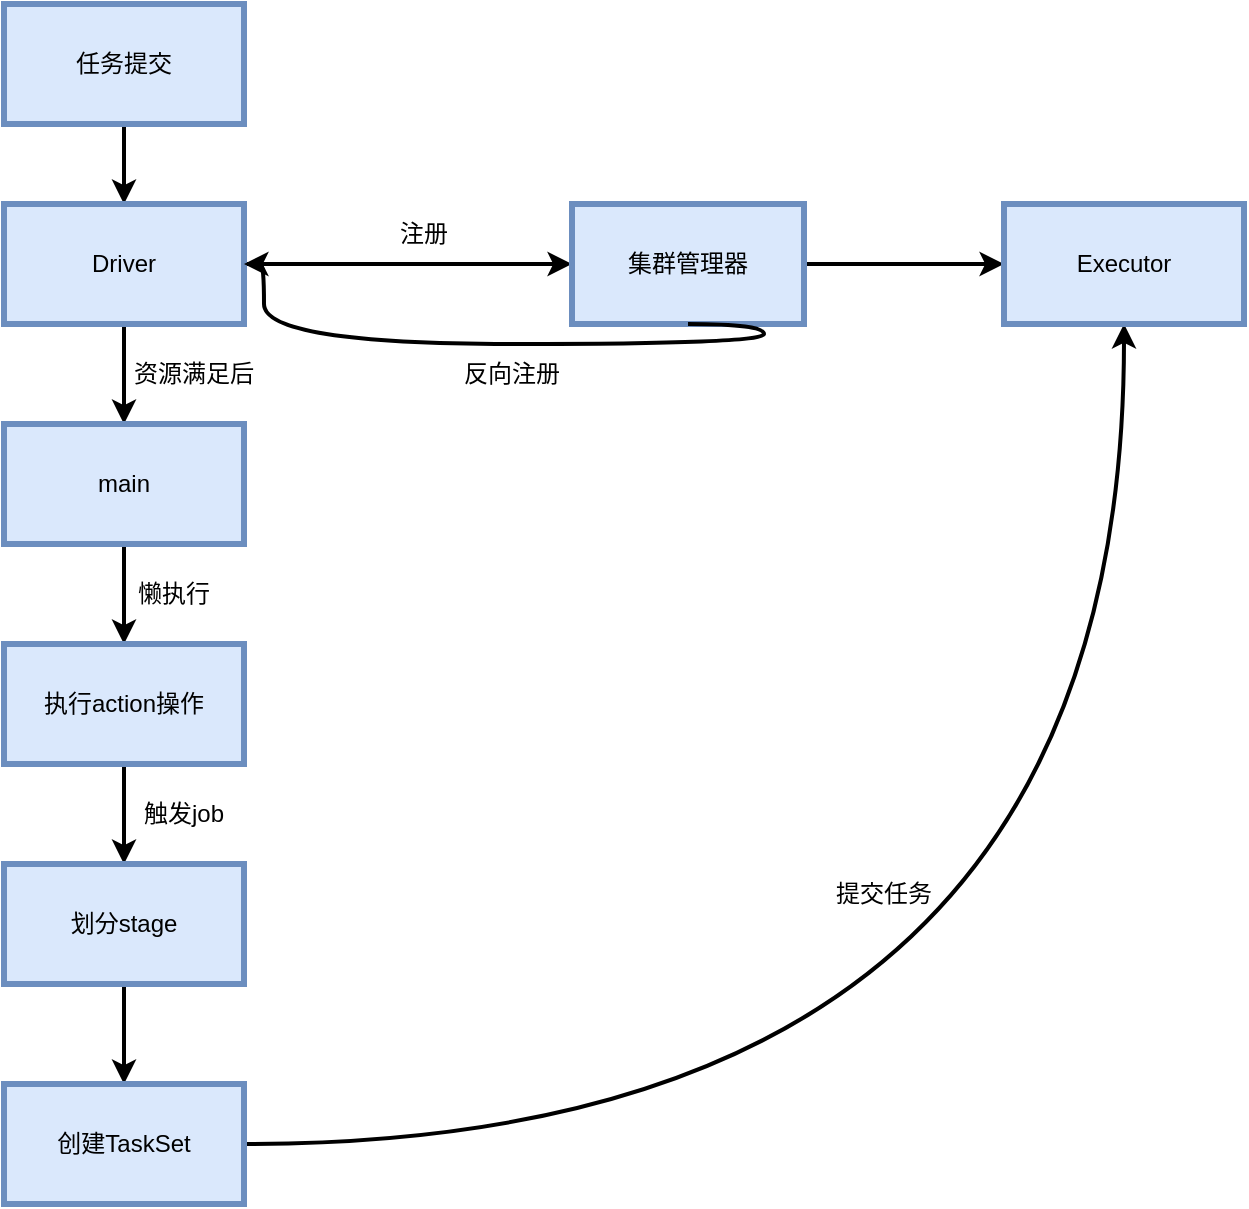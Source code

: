 <mxfile version="20.7.4" type="github">
  <diagram id="Ltg7QcrjP80mgIcot8rD" name="第 1 页">
    <mxGraphModel dx="954" dy="616" grid="1" gridSize="10" guides="1" tooltips="1" connect="1" arrows="1" fold="1" page="1" pageScale="1" pageWidth="827" pageHeight="1169" math="0" shadow="0">
      <root>
        <mxCell id="0" />
        <mxCell id="1" parent="0" />
        <mxCell id="WKshn-10NaRzlIwst9Vs-3" style="edgeStyle=orthogonalEdgeStyle;rounded=0;orthogonalLoop=1;jettySize=auto;html=1;exitX=0.5;exitY=1;exitDx=0;exitDy=0;strokeWidth=2;" edge="1" parent="1" source="WKshn-10NaRzlIwst9Vs-1" target="WKshn-10NaRzlIwst9Vs-2">
          <mxGeometry relative="1" as="geometry" />
        </mxCell>
        <mxCell id="WKshn-10NaRzlIwst9Vs-1" value="任务提交" style="rounded=0;whiteSpace=wrap;html=1;fillColor=#dae8fc;strokeColor=#6c8ebf;strokeWidth=3;" vertex="1" parent="1">
          <mxGeometry x="130" y="70" width="120" height="60" as="geometry" />
        </mxCell>
        <mxCell id="WKshn-10NaRzlIwst9Vs-8" style="edgeStyle=orthogonalEdgeStyle;rounded=0;orthogonalLoop=1;jettySize=auto;html=1;exitX=1;exitY=0.5;exitDx=0;exitDy=0;entryX=0;entryY=0.5;entryDx=0;entryDy=0;strokeWidth=2;" edge="1" parent="1" source="WKshn-10NaRzlIwst9Vs-2" target="WKshn-10NaRzlIwst9Vs-4">
          <mxGeometry relative="1" as="geometry" />
        </mxCell>
        <mxCell id="WKshn-10NaRzlIwst9Vs-16" style="edgeStyle=orthogonalEdgeStyle;curved=1;rounded=0;orthogonalLoop=1;jettySize=auto;html=1;exitX=0.5;exitY=1;exitDx=0;exitDy=0;entryX=0.5;entryY=0;entryDx=0;entryDy=0;strokeWidth=2;elbow=vertical;" edge="1" parent="1" source="WKshn-10NaRzlIwst9Vs-2" target="WKshn-10NaRzlIwst9Vs-15">
          <mxGeometry relative="1" as="geometry" />
        </mxCell>
        <mxCell id="WKshn-10NaRzlIwst9Vs-2" value="Driver" style="rounded=0;whiteSpace=wrap;html=1;strokeWidth=3;fillColor=#dae8fc;strokeColor=#6c8ebf;" vertex="1" parent="1">
          <mxGeometry x="130" y="170" width="120" height="60" as="geometry" />
        </mxCell>
        <mxCell id="WKshn-10NaRzlIwst9Vs-22" value="" style="edgeStyle=orthogonalEdgeStyle;curved=1;rounded=0;orthogonalLoop=1;jettySize=auto;html=1;strokeWidth=2;elbow=vertical;" edge="1" parent="1" source="WKshn-10NaRzlIwst9Vs-4" target="WKshn-10NaRzlIwst9Vs-21">
          <mxGeometry relative="1" as="geometry" />
        </mxCell>
        <mxCell id="WKshn-10NaRzlIwst9Vs-4" value="集群管理器" style="rounded=0;whiteSpace=wrap;html=1;strokeWidth=3;fillColor=#dae8fc;strokeColor=#6c8ebf;" vertex="1" parent="1">
          <mxGeometry x="414" y="170" width="116" height="60" as="geometry" />
        </mxCell>
        <mxCell id="WKshn-10NaRzlIwst9Vs-10" value="注册" style="text;html=1;strokeColor=none;fillColor=none;align=center;verticalAlign=middle;whiteSpace=wrap;rounded=0;strokeWidth=3;" vertex="1" parent="1">
          <mxGeometry x="310" y="170" width="60" height="30" as="geometry" />
        </mxCell>
        <mxCell id="WKshn-10NaRzlIwst9Vs-13" value="" style="endArrow=classic;html=1;rounded=0;strokeWidth=2;entryX=1;entryY=0.5;entryDx=0;entryDy=0;exitX=0.5;exitY=1;exitDx=0;exitDy=0;edgeStyle=orthogonalEdgeStyle;elbow=vertical;curved=1;" edge="1" parent="1" source="WKshn-10NaRzlIwst9Vs-4" target="WKshn-10NaRzlIwst9Vs-2">
          <mxGeometry width="50" height="50" relative="1" as="geometry">
            <mxPoint x="390" y="350" as="sourcePoint" />
            <mxPoint x="440" y="300" as="targetPoint" />
            <Array as="points">
              <mxPoint x="510" y="240" />
              <mxPoint x="260" y="240" />
              <mxPoint x="260" y="200" />
            </Array>
          </mxGeometry>
        </mxCell>
        <mxCell id="WKshn-10NaRzlIwst9Vs-14" value="反向注册" style="text;html=1;strokeColor=none;fillColor=none;align=center;verticalAlign=middle;whiteSpace=wrap;rounded=0;strokeWidth=3;" vertex="1" parent="1">
          <mxGeometry x="354" y="240" width="60" height="30" as="geometry" />
        </mxCell>
        <mxCell id="WKshn-10NaRzlIwst9Vs-18" style="edgeStyle=orthogonalEdgeStyle;curved=1;rounded=0;orthogonalLoop=1;jettySize=auto;html=1;exitX=0.5;exitY=1;exitDx=0;exitDy=0;strokeWidth=2;elbow=vertical;" edge="1" parent="1" source="WKshn-10NaRzlIwst9Vs-15" target="WKshn-10NaRzlIwst9Vs-17">
          <mxGeometry relative="1" as="geometry" />
        </mxCell>
        <mxCell id="WKshn-10NaRzlIwst9Vs-15" value="main" style="rounded=0;whiteSpace=wrap;html=1;strokeWidth=3;fillColor=#dae8fc;strokeColor=#6c8ebf;" vertex="1" parent="1">
          <mxGeometry x="130" y="280" width="120" height="60" as="geometry" />
        </mxCell>
        <mxCell id="WKshn-10NaRzlIwst9Vs-20" style="edgeStyle=orthogonalEdgeStyle;curved=1;rounded=0;orthogonalLoop=1;jettySize=auto;html=1;exitX=0.5;exitY=1;exitDx=0;exitDy=0;strokeWidth=2;elbow=vertical;" edge="1" parent="1" source="WKshn-10NaRzlIwst9Vs-17" target="WKshn-10NaRzlIwst9Vs-19">
          <mxGeometry relative="1" as="geometry" />
        </mxCell>
        <mxCell id="WKshn-10NaRzlIwst9Vs-17" value="执行action操作" style="rounded=0;whiteSpace=wrap;html=1;strokeWidth=3;fillColor=#dae8fc;strokeColor=#6c8ebf;" vertex="1" parent="1">
          <mxGeometry x="130" y="390" width="120" height="60" as="geometry" />
        </mxCell>
        <mxCell id="WKshn-10NaRzlIwst9Vs-23" style="edgeStyle=orthogonalEdgeStyle;curved=1;rounded=0;orthogonalLoop=1;jettySize=auto;html=1;entryX=0.5;entryY=1;entryDx=0;entryDy=0;strokeWidth=2;elbow=vertical;exitX=1;exitY=0.5;exitDx=0;exitDy=0;" edge="1" parent="1" source="WKshn-10NaRzlIwst9Vs-29" target="WKshn-10NaRzlIwst9Vs-21">
          <mxGeometry relative="1" as="geometry" />
        </mxCell>
        <mxCell id="WKshn-10NaRzlIwst9Vs-30" value="" style="edgeStyle=orthogonalEdgeStyle;curved=1;rounded=0;orthogonalLoop=1;jettySize=auto;html=1;strokeWidth=2;elbow=vertical;" edge="1" parent="1" source="WKshn-10NaRzlIwst9Vs-19" target="WKshn-10NaRzlIwst9Vs-29">
          <mxGeometry relative="1" as="geometry" />
        </mxCell>
        <mxCell id="WKshn-10NaRzlIwst9Vs-19" value="划分stage" style="rounded=0;whiteSpace=wrap;html=1;strokeWidth=3;fillColor=#dae8fc;strokeColor=#6c8ebf;" vertex="1" parent="1">
          <mxGeometry x="130" y="500" width="120" height="60" as="geometry" />
        </mxCell>
        <mxCell id="WKshn-10NaRzlIwst9Vs-21" value="Executor" style="rounded=0;whiteSpace=wrap;html=1;strokeWidth=3;fillColor=#dae8fc;strokeColor=#6c8ebf;" vertex="1" parent="1">
          <mxGeometry x="630" y="170" width="120" height="60" as="geometry" />
        </mxCell>
        <mxCell id="WKshn-10NaRzlIwst9Vs-24" value="提交任务" style="text;html=1;strokeColor=none;fillColor=none;align=center;verticalAlign=middle;whiteSpace=wrap;rounded=0;strokeWidth=3;" vertex="1" parent="1">
          <mxGeometry x="540" y="500" width="60" height="30" as="geometry" />
        </mxCell>
        <mxCell id="WKshn-10NaRzlIwst9Vs-25" value="资源满足后" style="text;html=1;strokeColor=none;fillColor=none;align=center;verticalAlign=middle;whiteSpace=wrap;rounded=0;strokeWidth=3;" vertex="1" parent="1">
          <mxGeometry x="190" y="240" width="70" height="30" as="geometry" />
        </mxCell>
        <mxCell id="WKshn-10NaRzlIwst9Vs-27" value="懒执行" style="text;html=1;strokeColor=none;fillColor=none;align=center;verticalAlign=middle;whiteSpace=wrap;rounded=0;strokeWidth=3;" vertex="1" parent="1">
          <mxGeometry x="180" y="350" width="70" height="30" as="geometry" />
        </mxCell>
        <mxCell id="WKshn-10NaRzlIwst9Vs-29" value="创建TaskSet" style="rounded=0;whiteSpace=wrap;html=1;strokeWidth=3;fillColor=#dae8fc;strokeColor=#6c8ebf;" vertex="1" parent="1">
          <mxGeometry x="130" y="610" width="120" height="60" as="geometry" />
        </mxCell>
        <mxCell id="WKshn-10NaRzlIwst9Vs-31" value="触发job" style="text;html=1;strokeColor=none;fillColor=none;align=center;verticalAlign=middle;whiteSpace=wrap;rounded=0;strokeWidth=3;" vertex="1" parent="1">
          <mxGeometry x="190" y="460" width="60" height="30" as="geometry" />
        </mxCell>
      </root>
    </mxGraphModel>
  </diagram>
</mxfile>

